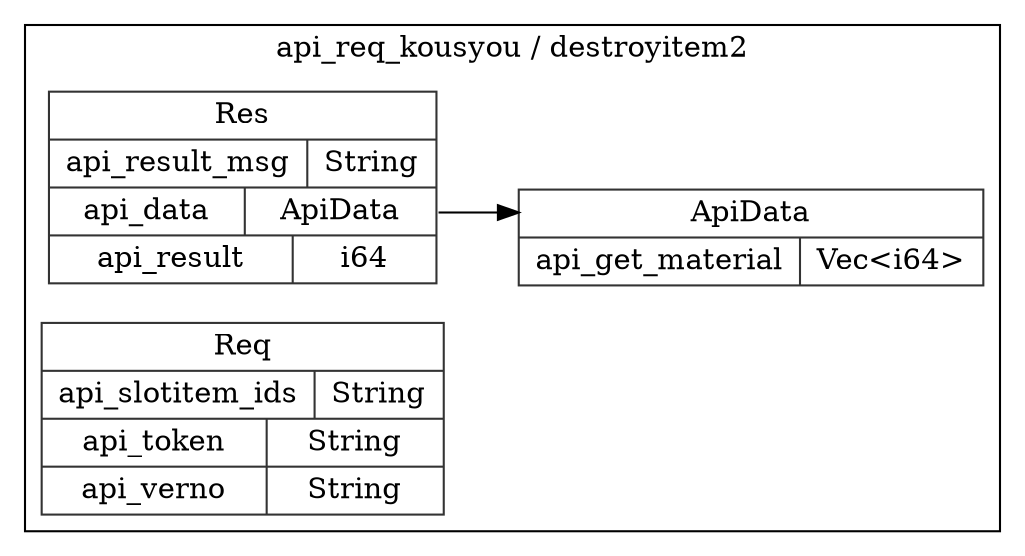 digraph {
  rankdir=LR;
  subgraph cluster_0 {
    label="api_req_kousyou / destroyitem2";
    node [style="filled", color=white, style="solid", color=gray20];
    api_req_kousyou__destroyitem2__ApiData [label="<ApiData> ApiData  | { api_get_material | <api_get_material> Vec\<i64\> }", shape=record];
    api_req_kousyou__destroyitem2__Res [label="<Res> Res  | { api_result_msg | <api_result_msg> String } | { api_data | <api_data> ApiData } | { api_result | <api_result> i64 }", shape=record];
    api_req_kousyou__destroyitem2__Res:api_data:e -> api_req_kousyou__destroyitem2__ApiData:ApiData:w;
    api_req_kousyou__destroyitem2__Req [label="<Req> Req  | { api_slotitem_ids | <api_slotitem_ids> String } | { api_token | <api_token> String } | { api_verno | <api_verno> String }", shape=record];
  }
}
